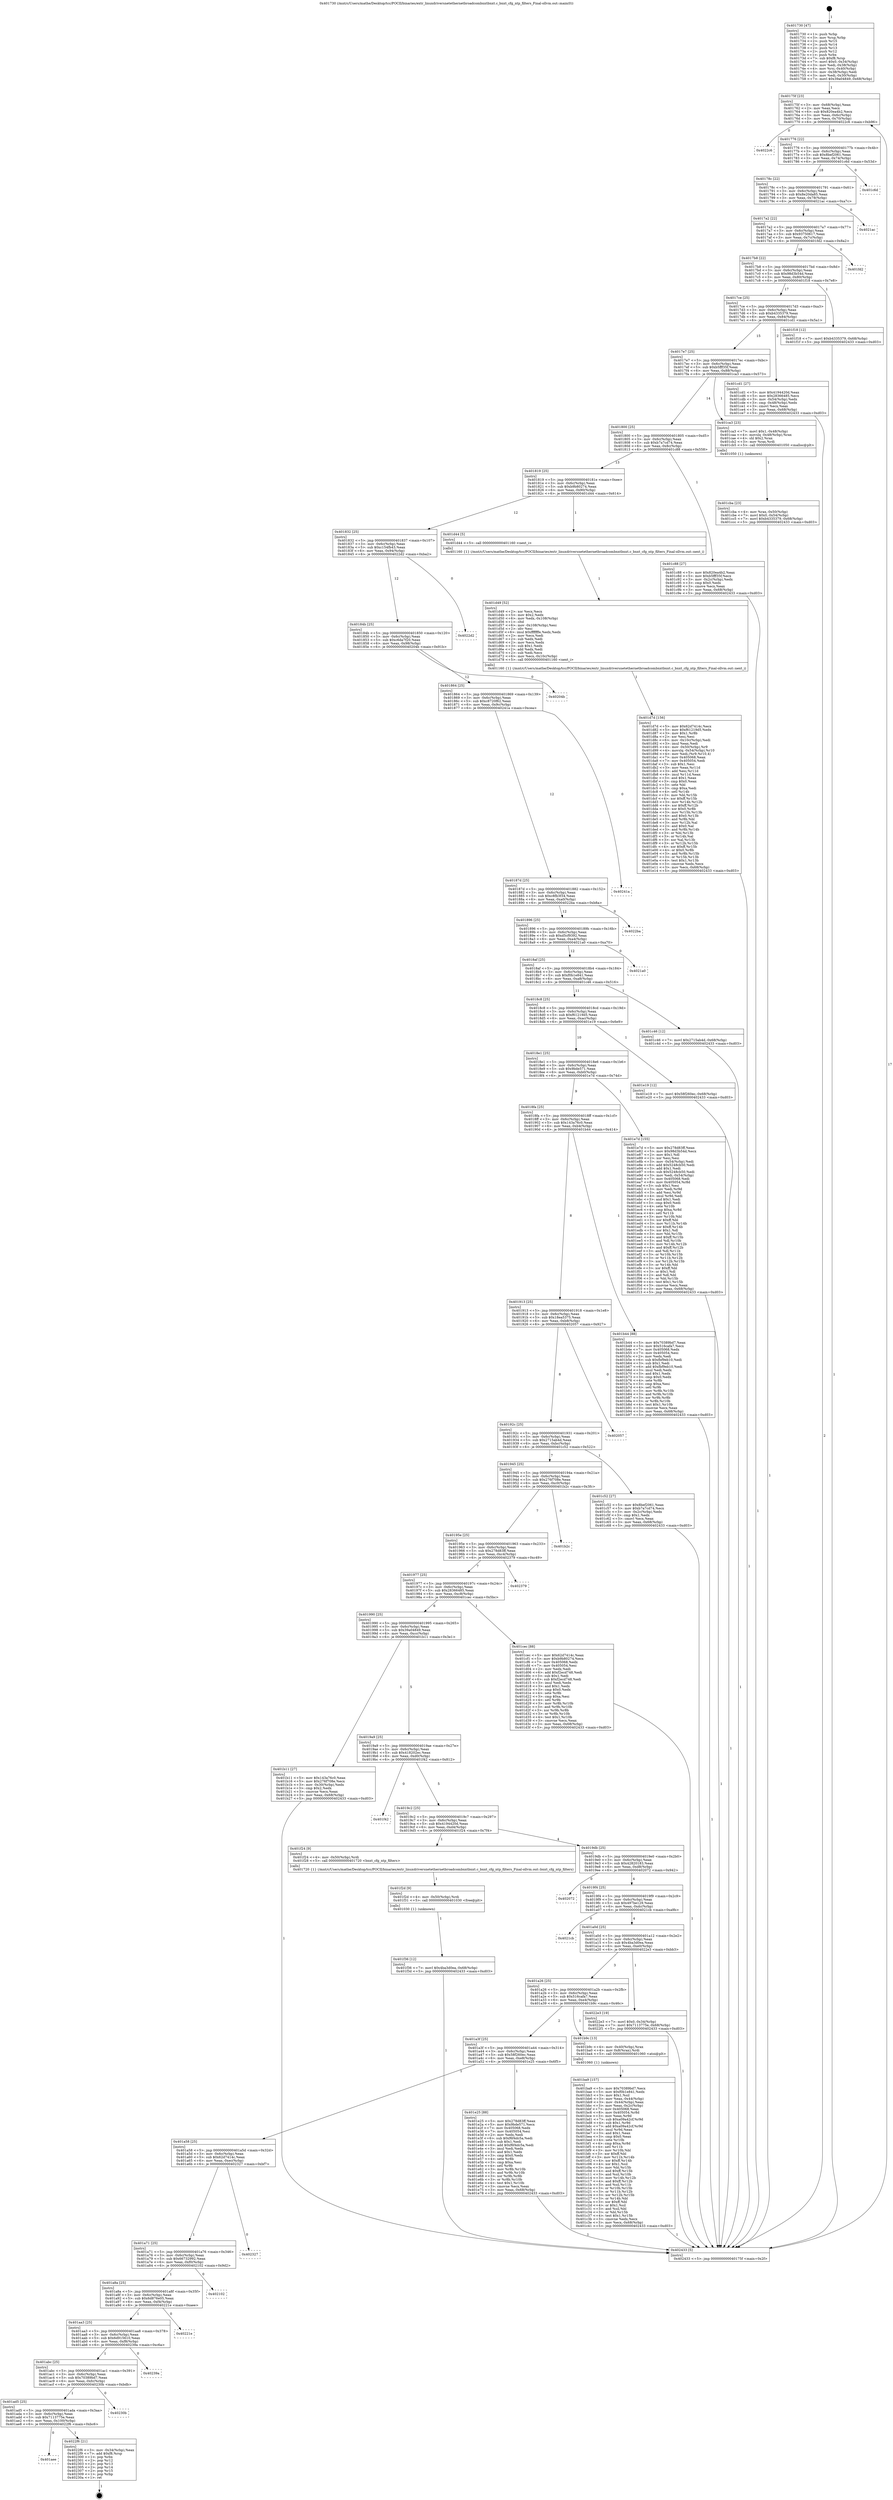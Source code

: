 digraph "0x401730" {
  label = "0x401730 (/mnt/c/Users/mathe/Desktop/tcc/POCII/binaries/extr_linuxdriversnetethernetbroadcombnxtbnxt.c_bnxt_cfg_ntp_filters_Final-ollvm.out::main(0))"
  labelloc = "t"
  node[shape=record]

  Entry [label="",width=0.3,height=0.3,shape=circle,fillcolor=black,style=filled]
  "0x40175f" [label="{
     0x40175f [23]\l
     | [instrs]\l
     &nbsp;&nbsp;0x40175f \<+3\>: mov -0x68(%rbp),%eax\l
     &nbsp;&nbsp;0x401762 \<+2\>: mov %eax,%ecx\l
     &nbsp;&nbsp;0x401764 \<+6\>: sub $0x820ea4b2,%ecx\l
     &nbsp;&nbsp;0x40176a \<+3\>: mov %eax,-0x6c(%rbp)\l
     &nbsp;&nbsp;0x40176d \<+3\>: mov %ecx,-0x70(%rbp)\l
     &nbsp;&nbsp;0x401770 \<+6\>: je 00000000004022c6 \<main+0xb96\>\l
  }"]
  "0x4022c6" [label="{
     0x4022c6\l
  }", style=dashed]
  "0x401776" [label="{
     0x401776 [22]\l
     | [instrs]\l
     &nbsp;&nbsp;0x401776 \<+5\>: jmp 000000000040177b \<main+0x4b\>\l
     &nbsp;&nbsp;0x40177b \<+3\>: mov -0x6c(%rbp),%eax\l
     &nbsp;&nbsp;0x40177e \<+5\>: sub $0x8bef2061,%eax\l
     &nbsp;&nbsp;0x401783 \<+3\>: mov %eax,-0x74(%rbp)\l
     &nbsp;&nbsp;0x401786 \<+6\>: je 0000000000401c6d \<main+0x53d\>\l
  }"]
  Exit [label="",width=0.3,height=0.3,shape=circle,fillcolor=black,style=filled,peripheries=2]
  "0x401c6d" [label="{
     0x401c6d\l
  }", style=dashed]
  "0x40178c" [label="{
     0x40178c [22]\l
     | [instrs]\l
     &nbsp;&nbsp;0x40178c \<+5\>: jmp 0000000000401791 \<main+0x61\>\l
     &nbsp;&nbsp;0x401791 \<+3\>: mov -0x6c(%rbp),%eax\l
     &nbsp;&nbsp;0x401794 \<+5\>: sub $0x8e20da85,%eax\l
     &nbsp;&nbsp;0x401799 \<+3\>: mov %eax,-0x78(%rbp)\l
     &nbsp;&nbsp;0x40179c \<+6\>: je 00000000004021ac \<main+0xa7c\>\l
  }"]
  "0x401aee" [label="{
     0x401aee\l
  }", style=dashed]
  "0x4021ac" [label="{
     0x4021ac\l
  }", style=dashed]
  "0x4017a2" [label="{
     0x4017a2 [22]\l
     | [instrs]\l
     &nbsp;&nbsp;0x4017a2 \<+5\>: jmp 00000000004017a7 \<main+0x77\>\l
     &nbsp;&nbsp;0x4017a7 \<+3\>: mov -0x6c(%rbp),%eax\l
     &nbsp;&nbsp;0x4017aa \<+5\>: sub $0x93750617,%eax\l
     &nbsp;&nbsp;0x4017af \<+3\>: mov %eax,-0x7c(%rbp)\l
     &nbsp;&nbsp;0x4017b2 \<+6\>: je 0000000000401fd2 \<main+0x8a2\>\l
  }"]
  "0x4022f6" [label="{
     0x4022f6 [21]\l
     | [instrs]\l
     &nbsp;&nbsp;0x4022f6 \<+3\>: mov -0x34(%rbp),%eax\l
     &nbsp;&nbsp;0x4022f9 \<+7\>: add $0xf8,%rsp\l
     &nbsp;&nbsp;0x402300 \<+1\>: pop %rbx\l
     &nbsp;&nbsp;0x402301 \<+2\>: pop %r12\l
     &nbsp;&nbsp;0x402303 \<+2\>: pop %r13\l
     &nbsp;&nbsp;0x402305 \<+2\>: pop %r14\l
     &nbsp;&nbsp;0x402307 \<+2\>: pop %r15\l
     &nbsp;&nbsp;0x402309 \<+1\>: pop %rbp\l
     &nbsp;&nbsp;0x40230a \<+1\>: ret\l
  }"]
  "0x401fd2" [label="{
     0x401fd2\l
  }", style=dashed]
  "0x4017b8" [label="{
     0x4017b8 [22]\l
     | [instrs]\l
     &nbsp;&nbsp;0x4017b8 \<+5\>: jmp 00000000004017bd \<main+0x8d\>\l
     &nbsp;&nbsp;0x4017bd \<+3\>: mov -0x6c(%rbp),%eax\l
     &nbsp;&nbsp;0x4017c0 \<+5\>: sub $0x98d3b54d,%eax\l
     &nbsp;&nbsp;0x4017c5 \<+3\>: mov %eax,-0x80(%rbp)\l
     &nbsp;&nbsp;0x4017c8 \<+6\>: je 0000000000401f18 \<main+0x7e8\>\l
  }"]
  "0x401ad5" [label="{
     0x401ad5 [25]\l
     | [instrs]\l
     &nbsp;&nbsp;0x401ad5 \<+5\>: jmp 0000000000401ada \<main+0x3aa\>\l
     &nbsp;&nbsp;0x401ada \<+3\>: mov -0x6c(%rbp),%eax\l
     &nbsp;&nbsp;0x401add \<+5\>: sub $0x7113775e,%eax\l
     &nbsp;&nbsp;0x401ae2 \<+6\>: mov %eax,-0x100(%rbp)\l
     &nbsp;&nbsp;0x401ae8 \<+6\>: je 00000000004022f6 \<main+0xbc6\>\l
  }"]
  "0x401f18" [label="{
     0x401f18 [12]\l
     | [instrs]\l
     &nbsp;&nbsp;0x401f18 \<+7\>: movl $0xb4335379,-0x68(%rbp)\l
     &nbsp;&nbsp;0x401f1f \<+5\>: jmp 0000000000402433 \<main+0xd03\>\l
  }"]
  "0x4017ce" [label="{
     0x4017ce [25]\l
     | [instrs]\l
     &nbsp;&nbsp;0x4017ce \<+5\>: jmp 00000000004017d3 \<main+0xa3\>\l
     &nbsp;&nbsp;0x4017d3 \<+3\>: mov -0x6c(%rbp),%eax\l
     &nbsp;&nbsp;0x4017d6 \<+5\>: sub $0xb4335379,%eax\l
     &nbsp;&nbsp;0x4017db \<+6\>: mov %eax,-0x84(%rbp)\l
     &nbsp;&nbsp;0x4017e1 \<+6\>: je 0000000000401cd1 \<main+0x5a1\>\l
  }"]
  "0x40230b" [label="{
     0x40230b\l
  }", style=dashed]
  "0x401cd1" [label="{
     0x401cd1 [27]\l
     | [instrs]\l
     &nbsp;&nbsp;0x401cd1 \<+5\>: mov $0x4194420d,%eax\l
     &nbsp;&nbsp;0x401cd6 \<+5\>: mov $0x28366485,%ecx\l
     &nbsp;&nbsp;0x401cdb \<+3\>: mov -0x54(%rbp),%edx\l
     &nbsp;&nbsp;0x401cde \<+3\>: cmp -0x48(%rbp),%edx\l
     &nbsp;&nbsp;0x401ce1 \<+3\>: cmovl %ecx,%eax\l
     &nbsp;&nbsp;0x401ce4 \<+3\>: mov %eax,-0x68(%rbp)\l
     &nbsp;&nbsp;0x401ce7 \<+5\>: jmp 0000000000402433 \<main+0xd03\>\l
  }"]
  "0x4017e7" [label="{
     0x4017e7 [25]\l
     | [instrs]\l
     &nbsp;&nbsp;0x4017e7 \<+5\>: jmp 00000000004017ec \<main+0xbc\>\l
     &nbsp;&nbsp;0x4017ec \<+3\>: mov -0x6c(%rbp),%eax\l
     &nbsp;&nbsp;0x4017ef \<+5\>: sub $0xb5fff35f,%eax\l
     &nbsp;&nbsp;0x4017f4 \<+6\>: mov %eax,-0x88(%rbp)\l
     &nbsp;&nbsp;0x4017fa \<+6\>: je 0000000000401ca3 \<main+0x573\>\l
  }"]
  "0x401abc" [label="{
     0x401abc [25]\l
     | [instrs]\l
     &nbsp;&nbsp;0x401abc \<+5\>: jmp 0000000000401ac1 \<main+0x391\>\l
     &nbsp;&nbsp;0x401ac1 \<+3\>: mov -0x6c(%rbp),%eax\l
     &nbsp;&nbsp;0x401ac4 \<+5\>: sub $0x70389bd7,%eax\l
     &nbsp;&nbsp;0x401ac9 \<+6\>: mov %eax,-0xfc(%rbp)\l
     &nbsp;&nbsp;0x401acf \<+6\>: je 000000000040230b \<main+0xbdb\>\l
  }"]
  "0x401ca3" [label="{
     0x401ca3 [23]\l
     | [instrs]\l
     &nbsp;&nbsp;0x401ca3 \<+7\>: movl $0x1,-0x48(%rbp)\l
     &nbsp;&nbsp;0x401caa \<+4\>: movslq -0x48(%rbp),%rax\l
     &nbsp;&nbsp;0x401cae \<+4\>: shl $0x2,%rax\l
     &nbsp;&nbsp;0x401cb2 \<+3\>: mov %rax,%rdi\l
     &nbsp;&nbsp;0x401cb5 \<+5\>: call 0000000000401050 \<malloc@plt\>\l
     | [calls]\l
     &nbsp;&nbsp;0x401050 \{1\} (unknown)\l
  }"]
  "0x401800" [label="{
     0x401800 [25]\l
     | [instrs]\l
     &nbsp;&nbsp;0x401800 \<+5\>: jmp 0000000000401805 \<main+0xd5\>\l
     &nbsp;&nbsp;0x401805 \<+3\>: mov -0x6c(%rbp),%eax\l
     &nbsp;&nbsp;0x401808 \<+5\>: sub $0xb7a7cd74,%eax\l
     &nbsp;&nbsp;0x40180d \<+6\>: mov %eax,-0x8c(%rbp)\l
     &nbsp;&nbsp;0x401813 \<+6\>: je 0000000000401c88 \<main+0x558\>\l
  }"]
  "0x40239a" [label="{
     0x40239a\l
  }", style=dashed]
  "0x401c88" [label="{
     0x401c88 [27]\l
     | [instrs]\l
     &nbsp;&nbsp;0x401c88 \<+5\>: mov $0x820ea4b2,%eax\l
     &nbsp;&nbsp;0x401c8d \<+5\>: mov $0xb5fff35f,%ecx\l
     &nbsp;&nbsp;0x401c92 \<+3\>: mov -0x2c(%rbp),%edx\l
     &nbsp;&nbsp;0x401c95 \<+3\>: cmp $0x0,%edx\l
     &nbsp;&nbsp;0x401c98 \<+3\>: cmove %ecx,%eax\l
     &nbsp;&nbsp;0x401c9b \<+3\>: mov %eax,-0x68(%rbp)\l
     &nbsp;&nbsp;0x401c9e \<+5\>: jmp 0000000000402433 \<main+0xd03\>\l
  }"]
  "0x401819" [label="{
     0x401819 [25]\l
     | [instrs]\l
     &nbsp;&nbsp;0x401819 \<+5\>: jmp 000000000040181e \<main+0xee\>\l
     &nbsp;&nbsp;0x40181e \<+3\>: mov -0x6c(%rbp),%eax\l
     &nbsp;&nbsp;0x401821 \<+5\>: sub $0xb9b80274,%eax\l
     &nbsp;&nbsp;0x401826 \<+6\>: mov %eax,-0x90(%rbp)\l
     &nbsp;&nbsp;0x40182c \<+6\>: je 0000000000401d44 \<main+0x614\>\l
  }"]
  "0x401aa3" [label="{
     0x401aa3 [25]\l
     | [instrs]\l
     &nbsp;&nbsp;0x401aa3 \<+5\>: jmp 0000000000401aa8 \<main+0x378\>\l
     &nbsp;&nbsp;0x401aa8 \<+3\>: mov -0x6c(%rbp),%eax\l
     &nbsp;&nbsp;0x401aab \<+5\>: sub $0x6d915610,%eax\l
     &nbsp;&nbsp;0x401ab0 \<+6\>: mov %eax,-0xf8(%rbp)\l
     &nbsp;&nbsp;0x401ab6 \<+6\>: je 000000000040239a \<main+0xc6a\>\l
  }"]
  "0x401d44" [label="{
     0x401d44 [5]\l
     | [instrs]\l
     &nbsp;&nbsp;0x401d44 \<+5\>: call 0000000000401160 \<next_i\>\l
     | [calls]\l
     &nbsp;&nbsp;0x401160 \{1\} (/mnt/c/Users/mathe/Desktop/tcc/POCII/binaries/extr_linuxdriversnetethernetbroadcombnxtbnxt.c_bnxt_cfg_ntp_filters_Final-ollvm.out::next_i)\l
  }"]
  "0x401832" [label="{
     0x401832 [25]\l
     | [instrs]\l
     &nbsp;&nbsp;0x401832 \<+5\>: jmp 0000000000401837 \<main+0x107\>\l
     &nbsp;&nbsp;0x401837 \<+3\>: mov -0x6c(%rbp),%eax\l
     &nbsp;&nbsp;0x40183a \<+5\>: sub $0xc154fb43,%eax\l
     &nbsp;&nbsp;0x40183f \<+6\>: mov %eax,-0x94(%rbp)\l
     &nbsp;&nbsp;0x401845 \<+6\>: je 00000000004022d2 \<main+0xba2\>\l
  }"]
  "0x40221e" [label="{
     0x40221e\l
  }", style=dashed]
  "0x4022d2" [label="{
     0x4022d2\l
  }", style=dashed]
  "0x40184b" [label="{
     0x40184b [25]\l
     | [instrs]\l
     &nbsp;&nbsp;0x40184b \<+5\>: jmp 0000000000401850 \<main+0x120\>\l
     &nbsp;&nbsp;0x401850 \<+3\>: mov -0x6c(%rbp),%eax\l
     &nbsp;&nbsp;0x401853 \<+5\>: sub $0xc6da7f20,%eax\l
     &nbsp;&nbsp;0x401858 \<+6\>: mov %eax,-0x98(%rbp)\l
     &nbsp;&nbsp;0x40185e \<+6\>: je 000000000040204b \<main+0x91b\>\l
  }"]
  "0x401a8a" [label="{
     0x401a8a [25]\l
     | [instrs]\l
     &nbsp;&nbsp;0x401a8a \<+5\>: jmp 0000000000401a8f \<main+0x35f\>\l
     &nbsp;&nbsp;0x401a8f \<+3\>: mov -0x6c(%rbp),%eax\l
     &nbsp;&nbsp;0x401a92 \<+5\>: sub $0x6d876e05,%eax\l
     &nbsp;&nbsp;0x401a97 \<+6\>: mov %eax,-0xf4(%rbp)\l
     &nbsp;&nbsp;0x401a9d \<+6\>: je 000000000040221e \<main+0xaee\>\l
  }"]
  "0x40204b" [label="{
     0x40204b\l
  }", style=dashed]
  "0x401864" [label="{
     0x401864 [25]\l
     | [instrs]\l
     &nbsp;&nbsp;0x401864 \<+5\>: jmp 0000000000401869 \<main+0x139\>\l
     &nbsp;&nbsp;0x401869 \<+3\>: mov -0x6c(%rbp),%eax\l
     &nbsp;&nbsp;0x40186c \<+5\>: sub $0xc8720f62,%eax\l
     &nbsp;&nbsp;0x401871 \<+6\>: mov %eax,-0x9c(%rbp)\l
     &nbsp;&nbsp;0x401877 \<+6\>: je 000000000040241a \<main+0xcea\>\l
  }"]
  "0x402102" [label="{
     0x402102\l
  }", style=dashed]
  "0x40241a" [label="{
     0x40241a\l
  }", style=dashed]
  "0x40187d" [label="{
     0x40187d [25]\l
     | [instrs]\l
     &nbsp;&nbsp;0x40187d \<+5\>: jmp 0000000000401882 \<main+0x152\>\l
     &nbsp;&nbsp;0x401882 \<+3\>: mov -0x6c(%rbp),%eax\l
     &nbsp;&nbsp;0x401885 \<+5\>: sub $0xc8fb3f34,%eax\l
     &nbsp;&nbsp;0x40188a \<+6\>: mov %eax,-0xa0(%rbp)\l
     &nbsp;&nbsp;0x401890 \<+6\>: je 00000000004022ba \<main+0xb8a\>\l
  }"]
  "0x401a71" [label="{
     0x401a71 [25]\l
     | [instrs]\l
     &nbsp;&nbsp;0x401a71 \<+5\>: jmp 0000000000401a76 \<main+0x346\>\l
     &nbsp;&nbsp;0x401a76 \<+3\>: mov -0x6c(%rbp),%eax\l
     &nbsp;&nbsp;0x401a79 \<+5\>: sub $0x66732992,%eax\l
     &nbsp;&nbsp;0x401a7e \<+6\>: mov %eax,-0xf0(%rbp)\l
     &nbsp;&nbsp;0x401a84 \<+6\>: je 0000000000402102 \<main+0x9d2\>\l
  }"]
  "0x4022ba" [label="{
     0x4022ba\l
  }", style=dashed]
  "0x401896" [label="{
     0x401896 [25]\l
     | [instrs]\l
     &nbsp;&nbsp;0x401896 \<+5\>: jmp 000000000040189b \<main+0x16b\>\l
     &nbsp;&nbsp;0x40189b \<+3\>: mov -0x6c(%rbp),%eax\l
     &nbsp;&nbsp;0x40189e \<+5\>: sub $0xd5cf9392,%eax\l
     &nbsp;&nbsp;0x4018a3 \<+6\>: mov %eax,-0xa4(%rbp)\l
     &nbsp;&nbsp;0x4018a9 \<+6\>: je 00000000004021a0 \<main+0xa70\>\l
  }"]
  "0x402327" [label="{
     0x402327\l
  }", style=dashed]
  "0x4021a0" [label="{
     0x4021a0\l
  }", style=dashed]
  "0x4018af" [label="{
     0x4018af [25]\l
     | [instrs]\l
     &nbsp;&nbsp;0x4018af \<+5\>: jmp 00000000004018b4 \<main+0x184\>\l
     &nbsp;&nbsp;0x4018b4 \<+3\>: mov -0x6c(%rbp),%eax\l
     &nbsp;&nbsp;0x4018b7 \<+5\>: sub $0xf0b1e841,%eax\l
     &nbsp;&nbsp;0x4018bc \<+6\>: mov %eax,-0xa8(%rbp)\l
     &nbsp;&nbsp;0x4018c2 \<+6\>: je 0000000000401c46 \<main+0x516\>\l
  }"]
  "0x401f36" [label="{
     0x401f36 [12]\l
     | [instrs]\l
     &nbsp;&nbsp;0x401f36 \<+7\>: movl $0x4ba3d0ea,-0x68(%rbp)\l
     &nbsp;&nbsp;0x401f3d \<+5\>: jmp 0000000000402433 \<main+0xd03\>\l
  }"]
  "0x401c46" [label="{
     0x401c46 [12]\l
     | [instrs]\l
     &nbsp;&nbsp;0x401c46 \<+7\>: movl $0x2715ab4d,-0x68(%rbp)\l
     &nbsp;&nbsp;0x401c4d \<+5\>: jmp 0000000000402433 \<main+0xd03\>\l
  }"]
  "0x4018c8" [label="{
     0x4018c8 [25]\l
     | [instrs]\l
     &nbsp;&nbsp;0x4018c8 \<+5\>: jmp 00000000004018cd \<main+0x19d\>\l
     &nbsp;&nbsp;0x4018cd \<+3\>: mov -0x6c(%rbp),%eax\l
     &nbsp;&nbsp;0x4018d0 \<+5\>: sub $0xf61219d5,%eax\l
     &nbsp;&nbsp;0x4018d5 \<+6\>: mov %eax,-0xac(%rbp)\l
     &nbsp;&nbsp;0x4018db \<+6\>: je 0000000000401e19 \<main+0x6e9\>\l
  }"]
  "0x401f2d" [label="{
     0x401f2d [9]\l
     | [instrs]\l
     &nbsp;&nbsp;0x401f2d \<+4\>: mov -0x50(%rbp),%rdi\l
     &nbsp;&nbsp;0x401f31 \<+5\>: call 0000000000401030 \<free@plt\>\l
     | [calls]\l
     &nbsp;&nbsp;0x401030 \{1\} (unknown)\l
  }"]
  "0x401e19" [label="{
     0x401e19 [12]\l
     | [instrs]\l
     &nbsp;&nbsp;0x401e19 \<+7\>: movl $0x58f260ec,-0x68(%rbp)\l
     &nbsp;&nbsp;0x401e20 \<+5\>: jmp 0000000000402433 \<main+0xd03\>\l
  }"]
  "0x4018e1" [label="{
     0x4018e1 [25]\l
     | [instrs]\l
     &nbsp;&nbsp;0x4018e1 \<+5\>: jmp 00000000004018e6 \<main+0x1b6\>\l
     &nbsp;&nbsp;0x4018e6 \<+3\>: mov -0x6c(%rbp),%eax\l
     &nbsp;&nbsp;0x4018e9 \<+5\>: sub $0x9bde571,%eax\l
     &nbsp;&nbsp;0x4018ee \<+6\>: mov %eax,-0xb0(%rbp)\l
     &nbsp;&nbsp;0x4018f4 \<+6\>: je 0000000000401e7d \<main+0x74d\>\l
  }"]
  "0x401a58" [label="{
     0x401a58 [25]\l
     | [instrs]\l
     &nbsp;&nbsp;0x401a58 \<+5\>: jmp 0000000000401a5d \<main+0x32d\>\l
     &nbsp;&nbsp;0x401a5d \<+3\>: mov -0x6c(%rbp),%eax\l
     &nbsp;&nbsp;0x401a60 \<+5\>: sub $0x62d7414c,%eax\l
     &nbsp;&nbsp;0x401a65 \<+6\>: mov %eax,-0xec(%rbp)\l
     &nbsp;&nbsp;0x401a6b \<+6\>: je 0000000000402327 \<main+0xbf7\>\l
  }"]
  "0x401e7d" [label="{
     0x401e7d [155]\l
     | [instrs]\l
     &nbsp;&nbsp;0x401e7d \<+5\>: mov $0x278d83ff,%eax\l
     &nbsp;&nbsp;0x401e82 \<+5\>: mov $0x98d3b54d,%ecx\l
     &nbsp;&nbsp;0x401e87 \<+2\>: mov $0x1,%dl\l
     &nbsp;&nbsp;0x401e89 \<+2\>: xor %esi,%esi\l
     &nbsp;&nbsp;0x401e8b \<+3\>: mov -0x54(%rbp),%edi\l
     &nbsp;&nbsp;0x401e8e \<+6\>: add $0x5248cb50,%edi\l
     &nbsp;&nbsp;0x401e94 \<+3\>: add $0x1,%edi\l
     &nbsp;&nbsp;0x401e97 \<+6\>: sub $0x5248cb50,%edi\l
     &nbsp;&nbsp;0x401e9d \<+3\>: mov %edi,-0x54(%rbp)\l
     &nbsp;&nbsp;0x401ea0 \<+7\>: mov 0x405068,%edi\l
     &nbsp;&nbsp;0x401ea7 \<+8\>: mov 0x405054,%r8d\l
     &nbsp;&nbsp;0x401eaf \<+3\>: sub $0x1,%esi\l
     &nbsp;&nbsp;0x401eb2 \<+3\>: mov %edi,%r9d\l
     &nbsp;&nbsp;0x401eb5 \<+3\>: add %esi,%r9d\l
     &nbsp;&nbsp;0x401eb8 \<+4\>: imul %r9d,%edi\l
     &nbsp;&nbsp;0x401ebc \<+3\>: and $0x1,%edi\l
     &nbsp;&nbsp;0x401ebf \<+3\>: cmp $0x0,%edi\l
     &nbsp;&nbsp;0x401ec2 \<+4\>: sete %r10b\l
     &nbsp;&nbsp;0x401ec6 \<+4\>: cmp $0xa,%r8d\l
     &nbsp;&nbsp;0x401eca \<+4\>: setl %r11b\l
     &nbsp;&nbsp;0x401ece \<+3\>: mov %r10b,%bl\l
     &nbsp;&nbsp;0x401ed1 \<+3\>: xor $0xff,%bl\l
     &nbsp;&nbsp;0x401ed4 \<+3\>: mov %r11b,%r14b\l
     &nbsp;&nbsp;0x401ed7 \<+4\>: xor $0xff,%r14b\l
     &nbsp;&nbsp;0x401edb \<+3\>: xor $0x1,%dl\l
     &nbsp;&nbsp;0x401ede \<+3\>: mov %bl,%r15b\l
     &nbsp;&nbsp;0x401ee1 \<+4\>: and $0xff,%r15b\l
     &nbsp;&nbsp;0x401ee5 \<+3\>: and %dl,%r10b\l
     &nbsp;&nbsp;0x401ee8 \<+3\>: mov %r14b,%r12b\l
     &nbsp;&nbsp;0x401eeb \<+4\>: and $0xff,%r12b\l
     &nbsp;&nbsp;0x401eef \<+3\>: and %dl,%r11b\l
     &nbsp;&nbsp;0x401ef2 \<+3\>: or %r10b,%r15b\l
     &nbsp;&nbsp;0x401ef5 \<+3\>: or %r11b,%r12b\l
     &nbsp;&nbsp;0x401ef8 \<+3\>: xor %r12b,%r15b\l
     &nbsp;&nbsp;0x401efb \<+3\>: or %r14b,%bl\l
     &nbsp;&nbsp;0x401efe \<+3\>: xor $0xff,%bl\l
     &nbsp;&nbsp;0x401f01 \<+3\>: or $0x1,%dl\l
     &nbsp;&nbsp;0x401f04 \<+2\>: and %dl,%bl\l
     &nbsp;&nbsp;0x401f06 \<+3\>: or %bl,%r15b\l
     &nbsp;&nbsp;0x401f09 \<+4\>: test $0x1,%r15b\l
     &nbsp;&nbsp;0x401f0d \<+3\>: cmovne %ecx,%eax\l
     &nbsp;&nbsp;0x401f10 \<+3\>: mov %eax,-0x68(%rbp)\l
     &nbsp;&nbsp;0x401f13 \<+5\>: jmp 0000000000402433 \<main+0xd03\>\l
  }"]
  "0x4018fa" [label="{
     0x4018fa [25]\l
     | [instrs]\l
     &nbsp;&nbsp;0x4018fa \<+5\>: jmp 00000000004018ff \<main+0x1cf\>\l
     &nbsp;&nbsp;0x4018ff \<+3\>: mov -0x6c(%rbp),%eax\l
     &nbsp;&nbsp;0x401902 \<+5\>: sub $0x143a76c0,%eax\l
     &nbsp;&nbsp;0x401907 \<+6\>: mov %eax,-0xb4(%rbp)\l
     &nbsp;&nbsp;0x40190d \<+6\>: je 0000000000401b44 \<main+0x414\>\l
  }"]
  "0x401e25" [label="{
     0x401e25 [88]\l
     | [instrs]\l
     &nbsp;&nbsp;0x401e25 \<+5\>: mov $0x278d83ff,%eax\l
     &nbsp;&nbsp;0x401e2a \<+5\>: mov $0x9bde571,%ecx\l
     &nbsp;&nbsp;0x401e2f \<+7\>: mov 0x405068,%edx\l
     &nbsp;&nbsp;0x401e36 \<+7\>: mov 0x405054,%esi\l
     &nbsp;&nbsp;0x401e3d \<+2\>: mov %edx,%edi\l
     &nbsp;&nbsp;0x401e3f \<+6\>: sub $0xf6f4dc5a,%edi\l
     &nbsp;&nbsp;0x401e45 \<+3\>: sub $0x1,%edi\l
     &nbsp;&nbsp;0x401e48 \<+6\>: add $0xf6f4dc5a,%edi\l
     &nbsp;&nbsp;0x401e4e \<+3\>: imul %edi,%edx\l
     &nbsp;&nbsp;0x401e51 \<+3\>: and $0x1,%edx\l
     &nbsp;&nbsp;0x401e54 \<+3\>: cmp $0x0,%edx\l
     &nbsp;&nbsp;0x401e57 \<+4\>: sete %r8b\l
     &nbsp;&nbsp;0x401e5b \<+3\>: cmp $0xa,%esi\l
     &nbsp;&nbsp;0x401e5e \<+4\>: setl %r9b\l
     &nbsp;&nbsp;0x401e62 \<+3\>: mov %r8b,%r10b\l
     &nbsp;&nbsp;0x401e65 \<+3\>: and %r9b,%r10b\l
     &nbsp;&nbsp;0x401e68 \<+3\>: xor %r9b,%r8b\l
     &nbsp;&nbsp;0x401e6b \<+3\>: or %r8b,%r10b\l
     &nbsp;&nbsp;0x401e6e \<+4\>: test $0x1,%r10b\l
     &nbsp;&nbsp;0x401e72 \<+3\>: cmovne %ecx,%eax\l
     &nbsp;&nbsp;0x401e75 \<+3\>: mov %eax,-0x68(%rbp)\l
     &nbsp;&nbsp;0x401e78 \<+5\>: jmp 0000000000402433 \<main+0xd03\>\l
  }"]
  "0x401b44" [label="{
     0x401b44 [88]\l
     | [instrs]\l
     &nbsp;&nbsp;0x401b44 \<+5\>: mov $0x70389bd7,%eax\l
     &nbsp;&nbsp;0x401b49 \<+5\>: mov $0x516cafa7,%ecx\l
     &nbsp;&nbsp;0x401b4e \<+7\>: mov 0x405068,%edx\l
     &nbsp;&nbsp;0x401b55 \<+7\>: mov 0x405054,%esi\l
     &nbsp;&nbsp;0x401b5c \<+2\>: mov %edx,%edi\l
     &nbsp;&nbsp;0x401b5e \<+6\>: sub $0xfbf9eb10,%edi\l
     &nbsp;&nbsp;0x401b64 \<+3\>: sub $0x1,%edi\l
     &nbsp;&nbsp;0x401b67 \<+6\>: add $0xfbf9eb10,%edi\l
     &nbsp;&nbsp;0x401b6d \<+3\>: imul %edi,%edx\l
     &nbsp;&nbsp;0x401b70 \<+3\>: and $0x1,%edx\l
     &nbsp;&nbsp;0x401b73 \<+3\>: cmp $0x0,%edx\l
     &nbsp;&nbsp;0x401b76 \<+4\>: sete %r8b\l
     &nbsp;&nbsp;0x401b7a \<+3\>: cmp $0xa,%esi\l
     &nbsp;&nbsp;0x401b7d \<+4\>: setl %r9b\l
     &nbsp;&nbsp;0x401b81 \<+3\>: mov %r8b,%r10b\l
     &nbsp;&nbsp;0x401b84 \<+3\>: and %r9b,%r10b\l
     &nbsp;&nbsp;0x401b87 \<+3\>: xor %r9b,%r8b\l
     &nbsp;&nbsp;0x401b8a \<+3\>: or %r8b,%r10b\l
     &nbsp;&nbsp;0x401b8d \<+4\>: test $0x1,%r10b\l
     &nbsp;&nbsp;0x401b91 \<+3\>: cmovne %ecx,%eax\l
     &nbsp;&nbsp;0x401b94 \<+3\>: mov %eax,-0x68(%rbp)\l
     &nbsp;&nbsp;0x401b97 \<+5\>: jmp 0000000000402433 \<main+0xd03\>\l
  }"]
  "0x401913" [label="{
     0x401913 [25]\l
     | [instrs]\l
     &nbsp;&nbsp;0x401913 \<+5\>: jmp 0000000000401918 \<main+0x1e8\>\l
     &nbsp;&nbsp;0x401918 \<+3\>: mov -0x6c(%rbp),%eax\l
     &nbsp;&nbsp;0x40191b \<+5\>: sub $0x18ea5375,%eax\l
     &nbsp;&nbsp;0x401920 \<+6\>: mov %eax,-0xb8(%rbp)\l
     &nbsp;&nbsp;0x401926 \<+6\>: je 0000000000402057 \<main+0x927\>\l
  }"]
  "0x401d7d" [label="{
     0x401d7d [156]\l
     | [instrs]\l
     &nbsp;&nbsp;0x401d7d \<+5\>: mov $0x62d7414c,%ecx\l
     &nbsp;&nbsp;0x401d82 \<+5\>: mov $0xf61219d5,%edx\l
     &nbsp;&nbsp;0x401d87 \<+3\>: mov $0x1,%r8b\l
     &nbsp;&nbsp;0x401d8a \<+2\>: xor %esi,%esi\l
     &nbsp;&nbsp;0x401d8c \<+6\>: mov -0x10c(%rbp),%edi\l
     &nbsp;&nbsp;0x401d92 \<+3\>: imul %eax,%edi\l
     &nbsp;&nbsp;0x401d95 \<+4\>: mov -0x50(%rbp),%r9\l
     &nbsp;&nbsp;0x401d99 \<+4\>: movslq -0x54(%rbp),%r10\l
     &nbsp;&nbsp;0x401d9d \<+4\>: mov %edi,(%r9,%r10,4)\l
     &nbsp;&nbsp;0x401da1 \<+7\>: mov 0x405068,%eax\l
     &nbsp;&nbsp;0x401da8 \<+7\>: mov 0x405054,%edi\l
     &nbsp;&nbsp;0x401daf \<+3\>: sub $0x1,%esi\l
     &nbsp;&nbsp;0x401db2 \<+3\>: mov %eax,%r11d\l
     &nbsp;&nbsp;0x401db5 \<+3\>: add %esi,%r11d\l
     &nbsp;&nbsp;0x401db8 \<+4\>: imul %r11d,%eax\l
     &nbsp;&nbsp;0x401dbc \<+3\>: and $0x1,%eax\l
     &nbsp;&nbsp;0x401dbf \<+3\>: cmp $0x0,%eax\l
     &nbsp;&nbsp;0x401dc2 \<+3\>: sete %bl\l
     &nbsp;&nbsp;0x401dc5 \<+3\>: cmp $0xa,%edi\l
     &nbsp;&nbsp;0x401dc8 \<+4\>: setl %r14b\l
     &nbsp;&nbsp;0x401dcc \<+3\>: mov %bl,%r15b\l
     &nbsp;&nbsp;0x401dcf \<+4\>: xor $0xff,%r15b\l
     &nbsp;&nbsp;0x401dd3 \<+3\>: mov %r14b,%r12b\l
     &nbsp;&nbsp;0x401dd6 \<+4\>: xor $0xff,%r12b\l
     &nbsp;&nbsp;0x401dda \<+4\>: xor $0x0,%r8b\l
     &nbsp;&nbsp;0x401dde \<+3\>: mov %r15b,%r13b\l
     &nbsp;&nbsp;0x401de1 \<+4\>: and $0x0,%r13b\l
     &nbsp;&nbsp;0x401de5 \<+3\>: and %r8b,%bl\l
     &nbsp;&nbsp;0x401de8 \<+3\>: mov %r12b,%al\l
     &nbsp;&nbsp;0x401deb \<+2\>: and $0x0,%al\l
     &nbsp;&nbsp;0x401ded \<+3\>: and %r8b,%r14b\l
     &nbsp;&nbsp;0x401df0 \<+3\>: or %bl,%r13b\l
     &nbsp;&nbsp;0x401df3 \<+3\>: or %r14b,%al\l
     &nbsp;&nbsp;0x401df6 \<+3\>: xor %al,%r13b\l
     &nbsp;&nbsp;0x401df9 \<+3\>: or %r12b,%r15b\l
     &nbsp;&nbsp;0x401dfc \<+4\>: xor $0xff,%r15b\l
     &nbsp;&nbsp;0x401e00 \<+4\>: or $0x0,%r8b\l
     &nbsp;&nbsp;0x401e04 \<+3\>: and %r8b,%r15b\l
     &nbsp;&nbsp;0x401e07 \<+3\>: or %r15b,%r13b\l
     &nbsp;&nbsp;0x401e0a \<+4\>: test $0x1,%r13b\l
     &nbsp;&nbsp;0x401e0e \<+3\>: cmovne %edx,%ecx\l
     &nbsp;&nbsp;0x401e11 \<+3\>: mov %ecx,-0x68(%rbp)\l
     &nbsp;&nbsp;0x401e14 \<+5\>: jmp 0000000000402433 \<main+0xd03\>\l
  }"]
  "0x402057" [label="{
     0x402057\l
  }", style=dashed]
  "0x40192c" [label="{
     0x40192c [25]\l
     | [instrs]\l
     &nbsp;&nbsp;0x40192c \<+5\>: jmp 0000000000401931 \<main+0x201\>\l
     &nbsp;&nbsp;0x401931 \<+3\>: mov -0x6c(%rbp),%eax\l
     &nbsp;&nbsp;0x401934 \<+5\>: sub $0x2715ab4d,%eax\l
     &nbsp;&nbsp;0x401939 \<+6\>: mov %eax,-0xbc(%rbp)\l
     &nbsp;&nbsp;0x40193f \<+6\>: je 0000000000401c52 \<main+0x522\>\l
  }"]
  "0x401d49" [label="{
     0x401d49 [52]\l
     | [instrs]\l
     &nbsp;&nbsp;0x401d49 \<+2\>: xor %ecx,%ecx\l
     &nbsp;&nbsp;0x401d4b \<+5\>: mov $0x2,%edx\l
     &nbsp;&nbsp;0x401d50 \<+6\>: mov %edx,-0x108(%rbp)\l
     &nbsp;&nbsp;0x401d56 \<+1\>: cltd\l
     &nbsp;&nbsp;0x401d57 \<+6\>: mov -0x108(%rbp),%esi\l
     &nbsp;&nbsp;0x401d5d \<+2\>: idiv %esi\l
     &nbsp;&nbsp;0x401d5f \<+6\>: imul $0xfffffffe,%edx,%edx\l
     &nbsp;&nbsp;0x401d65 \<+2\>: mov %ecx,%edi\l
     &nbsp;&nbsp;0x401d67 \<+2\>: sub %edx,%edi\l
     &nbsp;&nbsp;0x401d69 \<+2\>: mov %ecx,%edx\l
     &nbsp;&nbsp;0x401d6b \<+3\>: sub $0x1,%edx\l
     &nbsp;&nbsp;0x401d6e \<+2\>: add %edx,%edi\l
     &nbsp;&nbsp;0x401d70 \<+2\>: sub %edi,%ecx\l
     &nbsp;&nbsp;0x401d72 \<+6\>: mov %ecx,-0x10c(%rbp)\l
     &nbsp;&nbsp;0x401d78 \<+5\>: call 0000000000401160 \<next_i\>\l
     | [calls]\l
     &nbsp;&nbsp;0x401160 \{1\} (/mnt/c/Users/mathe/Desktop/tcc/POCII/binaries/extr_linuxdriversnetethernetbroadcombnxtbnxt.c_bnxt_cfg_ntp_filters_Final-ollvm.out::next_i)\l
  }"]
  "0x401c52" [label="{
     0x401c52 [27]\l
     | [instrs]\l
     &nbsp;&nbsp;0x401c52 \<+5\>: mov $0x8bef2061,%eax\l
     &nbsp;&nbsp;0x401c57 \<+5\>: mov $0xb7a7cd74,%ecx\l
     &nbsp;&nbsp;0x401c5c \<+3\>: mov -0x2c(%rbp),%edx\l
     &nbsp;&nbsp;0x401c5f \<+3\>: cmp $0x1,%edx\l
     &nbsp;&nbsp;0x401c62 \<+3\>: cmovl %ecx,%eax\l
     &nbsp;&nbsp;0x401c65 \<+3\>: mov %eax,-0x68(%rbp)\l
     &nbsp;&nbsp;0x401c68 \<+5\>: jmp 0000000000402433 \<main+0xd03\>\l
  }"]
  "0x401945" [label="{
     0x401945 [25]\l
     | [instrs]\l
     &nbsp;&nbsp;0x401945 \<+5\>: jmp 000000000040194a \<main+0x21a\>\l
     &nbsp;&nbsp;0x40194a \<+3\>: mov -0x6c(%rbp),%eax\l
     &nbsp;&nbsp;0x40194d \<+5\>: sub $0x276f708e,%eax\l
     &nbsp;&nbsp;0x401952 \<+6\>: mov %eax,-0xc0(%rbp)\l
     &nbsp;&nbsp;0x401958 \<+6\>: je 0000000000401b2c \<main+0x3fc\>\l
  }"]
  "0x401cba" [label="{
     0x401cba [23]\l
     | [instrs]\l
     &nbsp;&nbsp;0x401cba \<+4\>: mov %rax,-0x50(%rbp)\l
     &nbsp;&nbsp;0x401cbe \<+7\>: movl $0x0,-0x54(%rbp)\l
     &nbsp;&nbsp;0x401cc5 \<+7\>: movl $0xb4335379,-0x68(%rbp)\l
     &nbsp;&nbsp;0x401ccc \<+5\>: jmp 0000000000402433 \<main+0xd03\>\l
  }"]
  "0x401b2c" [label="{
     0x401b2c\l
  }", style=dashed]
  "0x40195e" [label="{
     0x40195e [25]\l
     | [instrs]\l
     &nbsp;&nbsp;0x40195e \<+5\>: jmp 0000000000401963 \<main+0x233\>\l
     &nbsp;&nbsp;0x401963 \<+3\>: mov -0x6c(%rbp),%eax\l
     &nbsp;&nbsp;0x401966 \<+5\>: sub $0x278d83ff,%eax\l
     &nbsp;&nbsp;0x40196b \<+6\>: mov %eax,-0xc4(%rbp)\l
     &nbsp;&nbsp;0x401971 \<+6\>: je 0000000000402379 \<main+0xc49\>\l
  }"]
  "0x401ba9" [label="{
     0x401ba9 [157]\l
     | [instrs]\l
     &nbsp;&nbsp;0x401ba9 \<+5\>: mov $0x70389bd7,%ecx\l
     &nbsp;&nbsp;0x401bae \<+5\>: mov $0xf0b1e841,%edx\l
     &nbsp;&nbsp;0x401bb3 \<+3\>: mov $0x1,%sil\l
     &nbsp;&nbsp;0x401bb6 \<+3\>: mov %eax,-0x44(%rbp)\l
     &nbsp;&nbsp;0x401bb9 \<+3\>: mov -0x44(%rbp),%eax\l
     &nbsp;&nbsp;0x401bbc \<+3\>: mov %eax,-0x2c(%rbp)\l
     &nbsp;&nbsp;0x401bbf \<+7\>: mov 0x405068,%eax\l
     &nbsp;&nbsp;0x401bc6 \<+8\>: mov 0x405054,%r8d\l
     &nbsp;&nbsp;0x401bce \<+3\>: mov %eax,%r9d\l
     &nbsp;&nbsp;0x401bd1 \<+7\>: sub $0xa09a42cf,%r9d\l
     &nbsp;&nbsp;0x401bd8 \<+4\>: sub $0x1,%r9d\l
     &nbsp;&nbsp;0x401bdc \<+7\>: add $0xa09a42cf,%r9d\l
     &nbsp;&nbsp;0x401be3 \<+4\>: imul %r9d,%eax\l
     &nbsp;&nbsp;0x401be7 \<+3\>: and $0x1,%eax\l
     &nbsp;&nbsp;0x401bea \<+3\>: cmp $0x0,%eax\l
     &nbsp;&nbsp;0x401bed \<+4\>: sete %r10b\l
     &nbsp;&nbsp;0x401bf1 \<+4\>: cmp $0xa,%r8d\l
     &nbsp;&nbsp;0x401bf5 \<+4\>: setl %r11b\l
     &nbsp;&nbsp;0x401bf9 \<+3\>: mov %r10b,%bl\l
     &nbsp;&nbsp;0x401bfc \<+3\>: xor $0xff,%bl\l
     &nbsp;&nbsp;0x401bff \<+3\>: mov %r11b,%r14b\l
     &nbsp;&nbsp;0x401c02 \<+4\>: xor $0xff,%r14b\l
     &nbsp;&nbsp;0x401c06 \<+4\>: xor $0x1,%sil\l
     &nbsp;&nbsp;0x401c0a \<+3\>: mov %bl,%r15b\l
     &nbsp;&nbsp;0x401c0d \<+4\>: and $0xff,%r15b\l
     &nbsp;&nbsp;0x401c11 \<+3\>: and %sil,%r10b\l
     &nbsp;&nbsp;0x401c14 \<+3\>: mov %r14b,%r12b\l
     &nbsp;&nbsp;0x401c17 \<+4\>: and $0xff,%r12b\l
     &nbsp;&nbsp;0x401c1b \<+3\>: and %sil,%r11b\l
     &nbsp;&nbsp;0x401c1e \<+3\>: or %r10b,%r15b\l
     &nbsp;&nbsp;0x401c21 \<+3\>: or %r11b,%r12b\l
     &nbsp;&nbsp;0x401c24 \<+3\>: xor %r12b,%r15b\l
     &nbsp;&nbsp;0x401c27 \<+3\>: or %r14b,%bl\l
     &nbsp;&nbsp;0x401c2a \<+3\>: xor $0xff,%bl\l
     &nbsp;&nbsp;0x401c2d \<+4\>: or $0x1,%sil\l
     &nbsp;&nbsp;0x401c31 \<+3\>: and %sil,%bl\l
     &nbsp;&nbsp;0x401c34 \<+3\>: or %bl,%r15b\l
     &nbsp;&nbsp;0x401c37 \<+4\>: test $0x1,%r15b\l
     &nbsp;&nbsp;0x401c3b \<+3\>: cmovne %edx,%ecx\l
     &nbsp;&nbsp;0x401c3e \<+3\>: mov %ecx,-0x68(%rbp)\l
     &nbsp;&nbsp;0x401c41 \<+5\>: jmp 0000000000402433 \<main+0xd03\>\l
  }"]
  "0x402379" [label="{
     0x402379\l
  }", style=dashed]
  "0x401977" [label="{
     0x401977 [25]\l
     | [instrs]\l
     &nbsp;&nbsp;0x401977 \<+5\>: jmp 000000000040197c \<main+0x24c\>\l
     &nbsp;&nbsp;0x40197c \<+3\>: mov -0x6c(%rbp),%eax\l
     &nbsp;&nbsp;0x40197f \<+5\>: sub $0x28366485,%eax\l
     &nbsp;&nbsp;0x401984 \<+6\>: mov %eax,-0xc8(%rbp)\l
     &nbsp;&nbsp;0x40198a \<+6\>: je 0000000000401cec \<main+0x5bc\>\l
  }"]
  "0x401a3f" [label="{
     0x401a3f [25]\l
     | [instrs]\l
     &nbsp;&nbsp;0x401a3f \<+5\>: jmp 0000000000401a44 \<main+0x314\>\l
     &nbsp;&nbsp;0x401a44 \<+3\>: mov -0x6c(%rbp),%eax\l
     &nbsp;&nbsp;0x401a47 \<+5\>: sub $0x58f260ec,%eax\l
     &nbsp;&nbsp;0x401a4c \<+6\>: mov %eax,-0xe8(%rbp)\l
     &nbsp;&nbsp;0x401a52 \<+6\>: je 0000000000401e25 \<main+0x6f5\>\l
  }"]
  "0x401cec" [label="{
     0x401cec [88]\l
     | [instrs]\l
     &nbsp;&nbsp;0x401cec \<+5\>: mov $0x62d7414c,%eax\l
     &nbsp;&nbsp;0x401cf1 \<+5\>: mov $0xb9b80274,%ecx\l
     &nbsp;&nbsp;0x401cf6 \<+7\>: mov 0x405068,%edx\l
     &nbsp;&nbsp;0x401cfd \<+7\>: mov 0x405054,%esi\l
     &nbsp;&nbsp;0x401d04 \<+2\>: mov %edx,%edi\l
     &nbsp;&nbsp;0x401d06 \<+6\>: add $0xf2ecd748,%edi\l
     &nbsp;&nbsp;0x401d0c \<+3\>: sub $0x1,%edi\l
     &nbsp;&nbsp;0x401d0f \<+6\>: sub $0xf2ecd748,%edi\l
     &nbsp;&nbsp;0x401d15 \<+3\>: imul %edi,%edx\l
     &nbsp;&nbsp;0x401d18 \<+3\>: and $0x1,%edx\l
     &nbsp;&nbsp;0x401d1b \<+3\>: cmp $0x0,%edx\l
     &nbsp;&nbsp;0x401d1e \<+4\>: sete %r8b\l
     &nbsp;&nbsp;0x401d22 \<+3\>: cmp $0xa,%esi\l
     &nbsp;&nbsp;0x401d25 \<+4\>: setl %r9b\l
     &nbsp;&nbsp;0x401d29 \<+3\>: mov %r8b,%r10b\l
     &nbsp;&nbsp;0x401d2c \<+3\>: and %r9b,%r10b\l
     &nbsp;&nbsp;0x401d2f \<+3\>: xor %r9b,%r8b\l
     &nbsp;&nbsp;0x401d32 \<+3\>: or %r8b,%r10b\l
     &nbsp;&nbsp;0x401d35 \<+4\>: test $0x1,%r10b\l
     &nbsp;&nbsp;0x401d39 \<+3\>: cmovne %ecx,%eax\l
     &nbsp;&nbsp;0x401d3c \<+3\>: mov %eax,-0x68(%rbp)\l
     &nbsp;&nbsp;0x401d3f \<+5\>: jmp 0000000000402433 \<main+0xd03\>\l
  }"]
  "0x401990" [label="{
     0x401990 [25]\l
     | [instrs]\l
     &nbsp;&nbsp;0x401990 \<+5\>: jmp 0000000000401995 \<main+0x265\>\l
     &nbsp;&nbsp;0x401995 \<+3\>: mov -0x6c(%rbp),%eax\l
     &nbsp;&nbsp;0x401998 \<+5\>: sub $0x39a04849,%eax\l
     &nbsp;&nbsp;0x40199d \<+6\>: mov %eax,-0xcc(%rbp)\l
     &nbsp;&nbsp;0x4019a3 \<+6\>: je 0000000000401b11 \<main+0x3e1\>\l
  }"]
  "0x401b9c" [label="{
     0x401b9c [13]\l
     | [instrs]\l
     &nbsp;&nbsp;0x401b9c \<+4\>: mov -0x40(%rbp),%rax\l
     &nbsp;&nbsp;0x401ba0 \<+4\>: mov 0x8(%rax),%rdi\l
     &nbsp;&nbsp;0x401ba4 \<+5\>: call 0000000000401060 \<atoi@plt\>\l
     | [calls]\l
     &nbsp;&nbsp;0x401060 \{1\} (unknown)\l
  }"]
  "0x401b11" [label="{
     0x401b11 [27]\l
     | [instrs]\l
     &nbsp;&nbsp;0x401b11 \<+5\>: mov $0x143a76c0,%eax\l
     &nbsp;&nbsp;0x401b16 \<+5\>: mov $0x276f708e,%ecx\l
     &nbsp;&nbsp;0x401b1b \<+3\>: mov -0x30(%rbp),%edx\l
     &nbsp;&nbsp;0x401b1e \<+3\>: cmp $0x2,%edx\l
     &nbsp;&nbsp;0x401b21 \<+3\>: cmovne %ecx,%eax\l
     &nbsp;&nbsp;0x401b24 \<+3\>: mov %eax,-0x68(%rbp)\l
     &nbsp;&nbsp;0x401b27 \<+5\>: jmp 0000000000402433 \<main+0xd03\>\l
  }"]
  "0x4019a9" [label="{
     0x4019a9 [25]\l
     | [instrs]\l
     &nbsp;&nbsp;0x4019a9 \<+5\>: jmp 00000000004019ae \<main+0x27e\>\l
     &nbsp;&nbsp;0x4019ae \<+3\>: mov -0x6c(%rbp),%eax\l
     &nbsp;&nbsp;0x4019b1 \<+5\>: sub $0x418202ec,%eax\l
     &nbsp;&nbsp;0x4019b6 \<+6\>: mov %eax,-0xd0(%rbp)\l
     &nbsp;&nbsp;0x4019bc \<+6\>: je 0000000000401f42 \<main+0x812\>\l
  }"]
  "0x402433" [label="{
     0x402433 [5]\l
     | [instrs]\l
     &nbsp;&nbsp;0x402433 \<+5\>: jmp 000000000040175f \<main+0x2f\>\l
  }"]
  "0x401730" [label="{
     0x401730 [47]\l
     | [instrs]\l
     &nbsp;&nbsp;0x401730 \<+1\>: push %rbp\l
     &nbsp;&nbsp;0x401731 \<+3\>: mov %rsp,%rbp\l
     &nbsp;&nbsp;0x401734 \<+2\>: push %r15\l
     &nbsp;&nbsp;0x401736 \<+2\>: push %r14\l
     &nbsp;&nbsp;0x401738 \<+2\>: push %r13\l
     &nbsp;&nbsp;0x40173a \<+2\>: push %r12\l
     &nbsp;&nbsp;0x40173c \<+1\>: push %rbx\l
     &nbsp;&nbsp;0x40173d \<+7\>: sub $0xf8,%rsp\l
     &nbsp;&nbsp;0x401744 \<+7\>: movl $0x0,-0x34(%rbp)\l
     &nbsp;&nbsp;0x40174b \<+3\>: mov %edi,-0x38(%rbp)\l
     &nbsp;&nbsp;0x40174e \<+4\>: mov %rsi,-0x40(%rbp)\l
     &nbsp;&nbsp;0x401752 \<+3\>: mov -0x38(%rbp),%edi\l
     &nbsp;&nbsp;0x401755 \<+3\>: mov %edi,-0x30(%rbp)\l
     &nbsp;&nbsp;0x401758 \<+7\>: movl $0x39a04849,-0x68(%rbp)\l
  }"]
  "0x401a26" [label="{
     0x401a26 [25]\l
     | [instrs]\l
     &nbsp;&nbsp;0x401a26 \<+5\>: jmp 0000000000401a2b \<main+0x2fb\>\l
     &nbsp;&nbsp;0x401a2b \<+3\>: mov -0x6c(%rbp),%eax\l
     &nbsp;&nbsp;0x401a2e \<+5\>: sub $0x516cafa7,%eax\l
     &nbsp;&nbsp;0x401a33 \<+6\>: mov %eax,-0xe4(%rbp)\l
     &nbsp;&nbsp;0x401a39 \<+6\>: je 0000000000401b9c \<main+0x46c\>\l
  }"]
  "0x401f42" [label="{
     0x401f42\l
  }", style=dashed]
  "0x4019c2" [label="{
     0x4019c2 [25]\l
     | [instrs]\l
     &nbsp;&nbsp;0x4019c2 \<+5\>: jmp 00000000004019c7 \<main+0x297\>\l
     &nbsp;&nbsp;0x4019c7 \<+3\>: mov -0x6c(%rbp),%eax\l
     &nbsp;&nbsp;0x4019ca \<+5\>: sub $0x4194420d,%eax\l
     &nbsp;&nbsp;0x4019cf \<+6\>: mov %eax,-0xd4(%rbp)\l
     &nbsp;&nbsp;0x4019d5 \<+6\>: je 0000000000401f24 \<main+0x7f4\>\l
  }"]
  "0x4022e3" [label="{
     0x4022e3 [19]\l
     | [instrs]\l
     &nbsp;&nbsp;0x4022e3 \<+7\>: movl $0x0,-0x34(%rbp)\l
     &nbsp;&nbsp;0x4022ea \<+7\>: movl $0x7113775e,-0x68(%rbp)\l
     &nbsp;&nbsp;0x4022f1 \<+5\>: jmp 0000000000402433 \<main+0xd03\>\l
  }"]
  "0x401f24" [label="{
     0x401f24 [9]\l
     | [instrs]\l
     &nbsp;&nbsp;0x401f24 \<+4\>: mov -0x50(%rbp),%rdi\l
     &nbsp;&nbsp;0x401f28 \<+5\>: call 0000000000401720 \<bnxt_cfg_ntp_filters\>\l
     | [calls]\l
     &nbsp;&nbsp;0x401720 \{1\} (/mnt/c/Users/mathe/Desktop/tcc/POCII/binaries/extr_linuxdriversnetethernetbroadcombnxtbnxt.c_bnxt_cfg_ntp_filters_Final-ollvm.out::bnxt_cfg_ntp_filters)\l
  }"]
  "0x4019db" [label="{
     0x4019db [25]\l
     | [instrs]\l
     &nbsp;&nbsp;0x4019db \<+5\>: jmp 00000000004019e0 \<main+0x2b0\>\l
     &nbsp;&nbsp;0x4019e0 \<+3\>: mov -0x6c(%rbp),%eax\l
     &nbsp;&nbsp;0x4019e3 \<+5\>: sub $0x42820183,%eax\l
     &nbsp;&nbsp;0x4019e8 \<+6\>: mov %eax,-0xd8(%rbp)\l
     &nbsp;&nbsp;0x4019ee \<+6\>: je 0000000000402072 \<main+0x942\>\l
  }"]
  "0x401a0d" [label="{
     0x401a0d [25]\l
     | [instrs]\l
     &nbsp;&nbsp;0x401a0d \<+5\>: jmp 0000000000401a12 \<main+0x2e2\>\l
     &nbsp;&nbsp;0x401a12 \<+3\>: mov -0x6c(%rbp),%eax\l
     &nbsp;&nbsp;0x401a15 \<+5\>: sub $0x4ba3d0ea,%eax\l
     &nbsp;&nbsp;0x401a1a \<+6\>: mov %eax,-0xe0(%rbp)\l
     &nbsp;&nbsp;0x401a20 \<+6\>: je 00000000004022e3 \<main+0xbb3\>\l
  }"]
  "0x402072" [label="{
     0x402072\l
  }", style=dashed]
  "0x4019f4" [label="{
     0x4019f4 [25]\l
     | [instrs]\l
     &nbsp;&nbsp;0x4019f4 \<+5\>: jmp 00000000004019f9 \<main+0x2c9\>\l
     &nbsp;&nbsp;0x4019f9 \<+3\>: mov -0x6c(%rbp),%eax\l
     &nbsp;&nbsp;0x4019fc \<+5\>: sub $0x497be129,%eax\l
     &nbsp;&nbsp;0x401a01 \<+6\>: mov %eax,-0xdc(%rbp)\l
     &nbsp;&nbsp;0x401a07 \<+6\>: je 00000000004021cb \<main+0xa9b\>\l
  }"]
  "0x4021cb" [label="{
     0x4021cb\l
  }", style=dashed]
  Entry -> "0x401730" [label=" 1"]
  "0x40175f" -> "0x4022c6" [label=" 0"]
  "0x40175f" -> "0x401776" [label=" 18"]
  "0x4022f6" -> Exit [label=" 1"]
  "0x401776" -> "0x401c6d" [label=" 0"]
  "0x401776" -> "0x40178c" [label=" 18"]
  "0x401ad5" -> "0x401aee" [label=" 0"]
  "0x40178c" -> "0x4021ac" [label=" 0"]
  "0x40178c" -> "0x4017a2" [label=" 18"]
  "0x401ad5" -> "0x4022f6" [label=" 1"]
  "0x4017a2" -> "0x401fd2" [label=" 0"]
  "0x4017a2" -> "0x4017b8" [label=" 18"]
  "0x401abc" -> "0x401ad5" [label=" 1"]
  "0x4017b8" -> "0x401f18" [label=" 1"]
  "0x4017b8" -> "0x4017ce" [label=" 17"]
  "0x401abc" -> "0x40230b" [label=" 0"]
  "0x4017ce" -> "0x401cd1" [label=" 2"]
  "0x4017ce" -> "0x4017e7" [label=" 15"]
  "0x401aa3" -> "0x401abc" [label=" 1"]
  "0x4017e7" -> "0x401ca3" [label=" 1"]
  "0x4017e7" -> "0x401800" [label=" 14"]
  "0x401aa3" -> "0x40239a" [label=" 0"]
  "0x401800" -> "0x401c88" [label=" 1"]
  "0x401800" -> "0x401819" [label=" 13"]
  "0x401a8a" -> "0x401aa3" [label=" 1"]
  "0x401819" -> "0x401d44" [label=" 1"]
  "0x401819" -> "0x401832" [label=" 12"]
  "0x401a8a" -> "0x40221e" [label=" 0"]
  "0x401832" -> "0x4022d2" [label=" 0"]
  "0x401832" -> "0x40184b" [label=" 12"]
  "0x401a71" -> "0x401a8a" [label=" 1"]
  "0x40184b" -> "0x40204b" [label=" 0"]
  "0x40184b" -> "0x401864" [label=" 12"]
  "0x401a71" -> "0x402102" [label=" 0"]
  "0x401864" -> "0x40241a" [label=" 0"]
  "0x401864" -> "0x40187d" [label=" 12"]
  "0x401a58" -> "0x401a71" [label=" 1"]
  "0x40187d" -> "0x4022ba" [label=" 0"]
  "0x40187d" -> "0x401896" [label=" 12"]
  "0x401a58" -> "0x402327" [label=" 0"]
  "0x401896" -> "0x4021a0" [label=" 0"]
  "0x401896" -> "0x4018af" [label=" 12"]
  "0x4022e3" -> "0x402433" [label=" 1"]
  "0x4018af" -> "0x401c46" [label=" 1"]
  "0x4018af" -> "0x4018c8" [label=" 11"]
  "0x401f36" -> "0x402433" [label=" 1"]
  "0x4018c8" -> "0x401e19" [label=" 1"]
  "0x4018c8" -> "0x4018e1" [label=" 10"]
  "0x401f2d" -> "0x401f36" [label=" 1"]
  "0x4018e1" -> "0x401e7d" [label=" 1"]
  "0x4018e1" -> "0x4018fa" [label=" 9"]
  "0x401f24" -> "0x401f2d" [label=" 1"]
  "0x4018fa" -> "0x401b44" [label=" 1"]
  "0x4018fa" -> "0x401913" [label=" 8"]
  "0x401f18" -> "0x402433" [label=" 1"]
  "0x401913" -> "0x402057" [label=" 0"]
  "0x401913" -> "0x40192c" [label=" 8"]
  "0x401e25" -> "0x402433" [label=" 1"]
  "0x40192c" -> "0x401c52" [label=" 1"]
  "0x40192c" -> "0x401945" [label=" 7"]
  "0x401a3f" -> "0x401a58" [label=" 1"]
  "0x401945" -> "0x401b2c" [label=" 0"]
  "0x401945" -> "0x40195e" [label=" 7"]
  "0x401a3f" -> "0x401e25" [label=" 1"]
  "0x40195e" -> "0x402379" [label=" 0"]
  "0x40195e" -> "0x401977" [label=" 7"]
  "0x401e7d" -> "0x402433" [label=" 1"]
  "0x401977" -> "0x401cec" [label=" 1"]
  "0x401977" -> "0x401990" [label=" 6"]
  "0x401e19" -> "0x402433" [label=" 1"]
  "0x401990" -> "0x401b11" [label=" 1"]
  "0x401990" -> "0x4019a9" [label=" 5"]
  "0x401b11" -> "0x402433" [label=" 1"]
  "0x401730" -> "0x40175f" [label=" 1"]
  "0x402433" -> "0x40175f" [label=" 17"]
  "0x401b44" -> "0x402433" [label=" 1"]
  "0x401d7d" -> "0x402433" [label=" 1"]
  "0x4019a9" -> "0x401f42" [label=" 0"]
  "0x4019a9" -> "0x4019c2" [label=" 5"]
  "0x401d44" -> "0x401d49" [label=" 1"]
  "0x4019c2" -> "0x401f24" [label=" 1"]
  "0x4019c2" -> "0x4019db" [label=" 4"]
  "0x401cec" -> "0x402433" [label=" 1"]
  "0x4019db" -> "0x402072" [label=" 0"]
  "0x4019db" -> "0x4019f4" [label=" 4"]
  "0x401cba" -> "0x402433" [label=" 1"]
  "0x4019f4" -> "0x4021cb" [label=" 0"]
  "0x4019f4" -> "0x401a0d" [label=" 4"]
  "0x401cd1" -> "0x402433" [label=" 2"]
  "0x401a0d" -> "0x4022e3" [label=" 1"]
  "0x401a0d" -> "0x401a26" [label=" 3"]
  "0x401d49" -> "0x401d7d" [label=" 1"]
  "0x401a26" -> "0x401b9c" [label=" 1"]
  "0x401a26" -> "0x401a3f" [label=" 2"]
  "0x401b9c" -> "0x401ba9" [label=" 1"]
  "0x401ba9" -> "0x402433" [label=" 1"]
  "0x401c46" -> "0x402433" [label=" 1"]
  "0x401c52" -> "0x402433" [label=" 1"]
  "0x401c88" -> "0x402433" [label=" 1"]
  "0x401ca3" -> "0x401cba" [label=" 1"]
}
